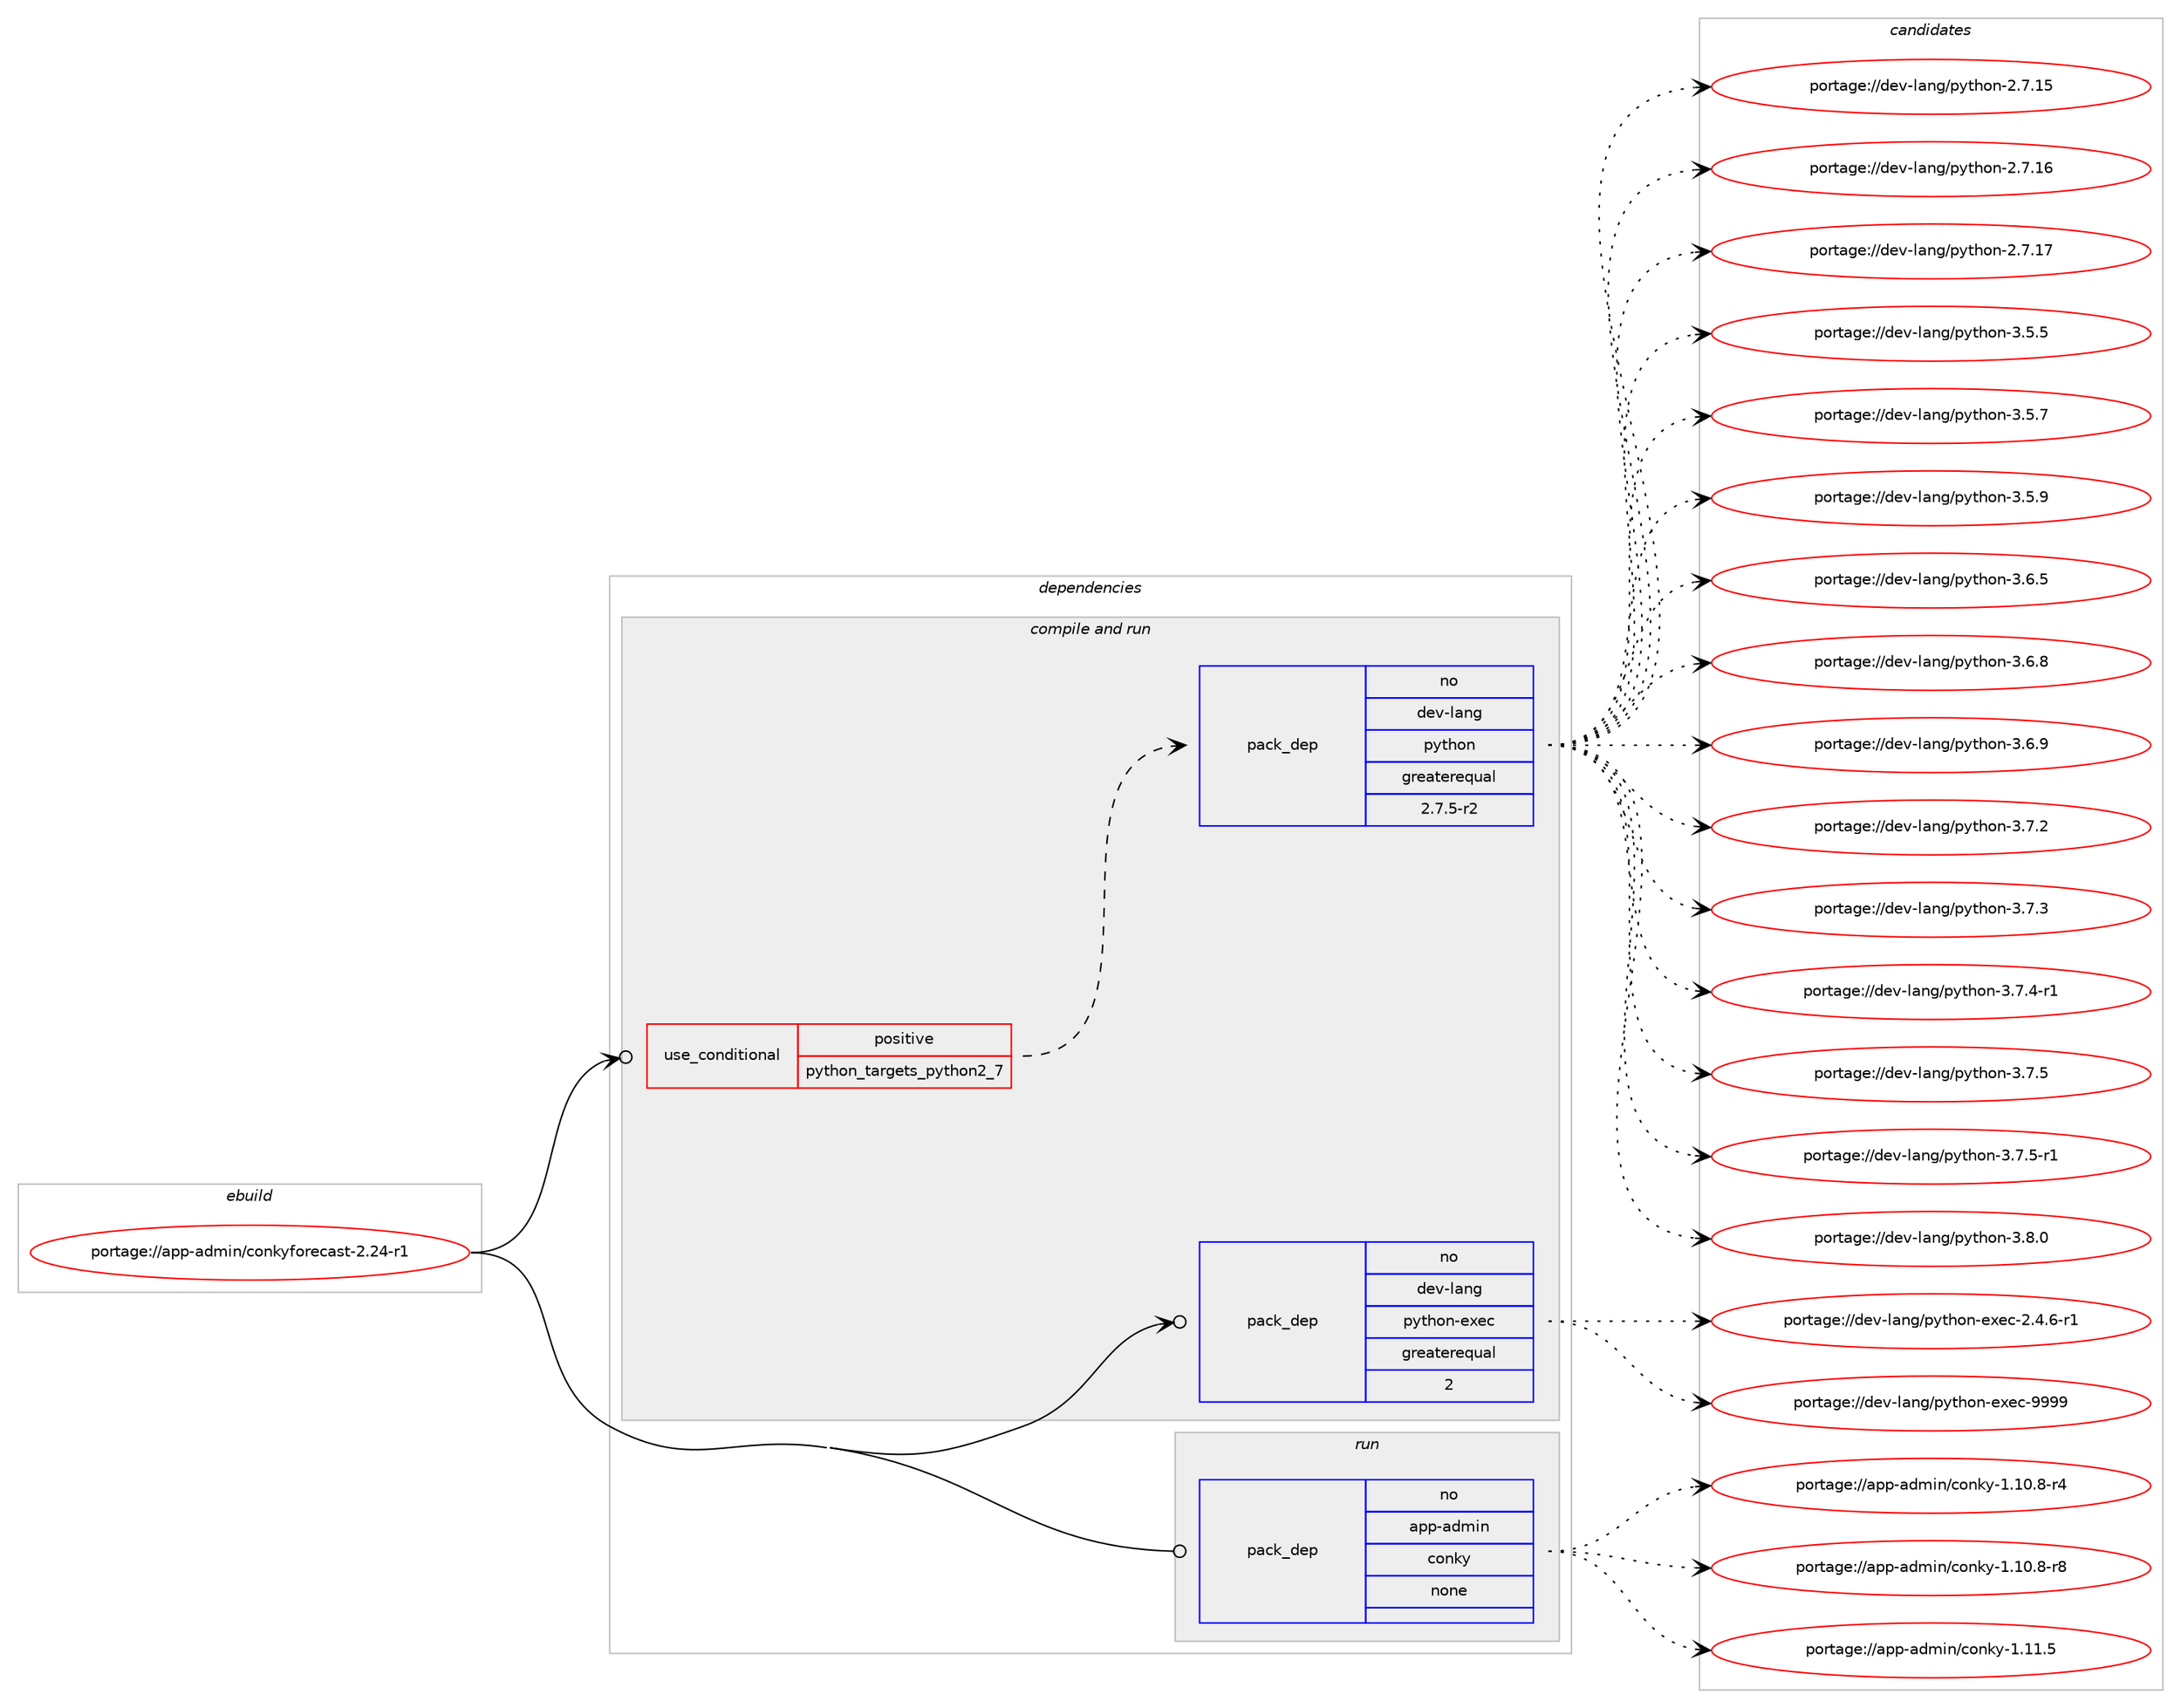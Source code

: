 digraph prolog {

# *************
# Graph options
# *************

newrank=true;
concentrate=true;
compound=true;
graph [rankdir=LR,fontname=Helvetica,fontsize=10,ranksep=1.5];#, ranksep=2.5, nodesep=0.2];
edge  [arrowhead=vee];
node  [fontname=Helvetica,fontsize=10];

# **********
# The ebuild
# **********

subgraph cluster_leftcol {
color=gray;
rank=same;
label=<<i>ebuild</i>>;
id [label="portage://app-admin/conkyforecast-2.24-r1", color=red, width=4, href="../app-admin/conkyforecast-2.24-r1.svg"];
}

# ****************
# The dependencies
# ****************

subgraph cluster_midcol {
color=gray;
label=<<i>dependencies</i>>;
subgraph cluster_compile {
fillcolor="#eeeeee";
style=filled;
label=<<i>compile</i>>;
}
subgraph cluster_compileandrun {
fillcolor="#eeeeee";
style=filled;
label=<<i>compile and run</i>>;
subgraph cond323 {
dependency1701 [label=<<TABLE BORDER="0" CELLBORDER="1" CELLSPACING="0" CELLPADDING="4"><TR><TD ROWSPAN="3" CELLPADDING="10">use_conditional</TD></TR><TR><TD>positive</TD></TR><TR><TD>python_targets_python2_7</TD></TR></TABLE>>, shape=none, color=red];
subgraph pack1349 {
dependency1702 [label=<<TABLE BORDER="0" CELLBORDER="1" CELLSPACING="0" CELLPADDING="4" WIDTH="220"><TR><TD ROWSPAN="6" CELLPADDING="30">pack_dep</TD></TR><TR><TD WIDTH="110">no</TD></TR><TR><TD>dev-lang</TD></TR><TR><TD>python</TD></TR><TR><TD>greaterequal</TD></TR><TR><TD>2.7.5-r2</TD></TR></TABLE>>, shape=none, color=blue];
}
dependency1701:e -> dependency1702:w [weight=20,style="dashed",arrowhead="vee"];
}
id:e -> dependency1701:w [weight=20,style="solid",arrowhead="odotvee"];
subgraph pack1350 {
dependency1703 [label=<<TABLE BORDER="0" CELLBORDER="1" CELLSPACING="0" CELLPADDING="4" WIDTH="220"><TR><TD ROWSPAN="6" CELLPADDING="30">pack_dep</TD></TR><TR><TD WIDTH="110">no</TD></TR><TR><TD>dev-lang</TD></TR><TR><TD>python-exec</TD></TR><TR><TD>greaterequal</TD></TR><TR><TD>2</TD></TR></TABLE>>, shape=none, color=blue];
}
id:e -> dependency1703:w [weight=20,style="solid",arrowhead="odotvee"];
}
subgraph cluster_run {
fillcolor="#eeeeee";
style=filled;
label=<<i>run</i>>;
subgraph pack1351 {
dependency1704 [label=<<TABLE BORDER="0" CELLBORDER="1" CELLSPACING="0" CELLPADDING="4" WIDTH="220"><TR><TD ROWSPAN="6" CELLPADDING="30">pack_dep</TD></TR><TR><TD WIDTH="110">no</TD></TR><TR><TD>app-admin</TD></TR><TR><TD>conky</TD></TR><TR><TD>none</TD></TR><TR><TD></TD></TR></TABLE>>, shape=none, color=blue];
}
id:e -> dependency1704:w [weight=20,style="solid",arrowhead="odot"];
}
}

# **************
# The candidates
# **************

subgraph cluster_choices {
rank=same;
color=gray;
label=<<i>candidates</i>>;

subgraph choice1349 {
color=black;
nodesep=1;
choiceportage10010111845108971101034711212111610411111045504655464953 [label="portage://dev-lang/python-2.7.15", color=red, width=4,href="../dev-lang/python-2.7.15.svg"];
choiceportage10010111845108971101034711212111610411111045504655464954 [label="portage://dev-lang/python-2.7.16", color=red, width=4,href="../dev-lang/python-2.7.16.svg"];
choiceportage10010111845108971101034711212111610411111045504655464955 [label="portage://dev-lang/python-2.7.17", color=red, width=4,href="../dev-lang/python-2.7.17.svg"];
choiceportage100101118451089711010347112121116104111110455146534653 [label="portage://dev-lang/python-3.5.5", color=red, width=4,href="../dev-lang/python-3.5.5.svg"];
choiceportage100101118451089711010347112121116104111110455146534655 [label="portage://dev-lang/python-3.5.7", color=red, width=4,href="../dev-lang/python-3.5.7.svg"];
choiceportage100101118451089711010347112121116104111110455146534657 [label="portage://dev-lang/python-3.5.9", color=red, width=4,href="../dev-lang/python-3.5.9.svg"];
choiceportage100101118451089711010347112121116104111110455146544653 [label="portage://dev-lang/python-3.6.5", color=red, width=4,href="../dev-lang/python-3.6.5.svg"];
choiceportage100101118451089711010347112121116104111110455146544656 [label="portage://dev-lang/python-3.6.8", color=red, width=4,href="../dev-lang/python-3.6.8.svg"];
choiceportage100101118451089711010347112121116104111110455146544657 [label="portage://dev-lang/python-3.6.9", color=red, width=4,href="../dev-lang/python-3.6.9.svg"];
choiceportage100101118451089711010347112121116104111110455146554650 [label="portage://dev-lang/python-3.7.2", color=red, width=4,href="../dev-lang/python-3.7.2.svg"];
choiceportage100101118451089711010347112121116104111110455146554651 [label="portage://dev-lang/python-3.7.3", color=red, width=4,href="../dev-lang/python-3.7.3.svg"];
choiceportage1001011184510897110103471121211161041111104551465546524511449 [label="portage://dev-lang/python-3.7.4-r1", color=red, width=4,href="../dev-lang/python-3.7.4-r1.svg"];
choiceportage100101118451089711010347112121116104111110455146554653 [label="portage://dev-lang/python-3.7.5", color=red, width=4,href="../dev-lang/python-3.7.5.svg"];
choiceportage1001011184510897110103471121211161041111104551465546534511449 [label="portage://dev-lang/python-3.7.5-r1", color=red, width=4,href="../dev-lang/python-3.7.5-r1.svg"];
choiceportage100101118451089711010347112121116104111110455146564648 [label="portage://dev-lang/python-3.8.0", color=red, width=4,href="../dev-lang/python-3.8.0.svg"];
dependency1702:e -> choiceportage10010111845108971101034711212111610411111045504655464953:w [style=dotted,weight="100"];
dependency1702:e -> choiceportage10010111845108971101034711212111610411111045504655464954:w [style=dotted,weight="100"];
dependency1702:e -> choiceportage10010111845108971101034711212111610411111045504655464955:w [style=dotted,weight="100"];
dependency1702:e -> choiceportage100101118451089711010347112121116104111110455146534653:w [style=dotted,weight="100"];
dependency1702:e -> choiceportage100101118451089711010347112121116104111110455146534655:w [style=dotted,weight="100"];
dependency1702:e -> choiceportage100101118451089711010347112121116104111110455146534657:w [style=dotted,weight="100"];
dependency1702:e -> choiceportage100101118451089711010347112121116104111110455146544653:w [style=dotted,weight="100"];
dependency1702:e -> choiceportage100101118451089711010347112121116104111110455146544656:w [style=dotted,weight="100"];
dependency1702:e -> choiceportage100101118451089711010347112121116104111110455146544657:w [style=dotted,weight="100"];
dependency1702:e -> choiceportage100101118451089711010347112121116104111110455146554650:w [style=dotted,weight="100"];
dependency1702:e -> choiceportage100101118451089711010347112121116104111110455146554651:w [style=dotted,weight="100"];
dependency1702:e -> choiceportage1001011184510897110103471121211161041111104551465546524511449:w [style=dotted,weight="100"];
dependency1702:e -> choiceportage100101118451089711010347112121116104111110455146554653:w [style=dotted,weight="100"];
dependency1702:e -> choiceportage1001011184510897110103471121211161041111104551465546534511449:w [style=dotted,weight="100"];
dependency1702:e -> choiceportage100101118451089711010347112121116104111110455146564648:w [style=dotted,weight="100"];
}
subgraph choice1350 {
color=black;
nodesep=1;
choiceportage10010111845108971101034711212111610411111045101120101994550465246544511449 [label="portage://dev-lang/python-exec-2.4.6-r1", color=red, width=4,href="../dev-lang/python-exec-2.4.6-r1.svg"];
choiceportage10010111845108971101034711212111610411111045101120101994557575757 [label="portage://dev-lang/python-exec-9999", color=red, width=4,href="../dev-lang/python-exec-9999.svg"];
dependency1703:e -> choiceportage10010111845108971101034711212111610411111045101120101994550465246544511449:w [style=dotted,weight="100"];
dependency1703:e -> choiceportage10010111845108971101034711212111610411111045101120101994557575757:w [style=dotted,weight="100"];
}
subgraph choice1351 {
color=black;
nodesep=1;
choiceportage9711211245971001091051104799111110107121454946494846564511452 [label="portage://app-admin/conky-1.10.8-r4", color=red, width=4,href="../app-admin/conky-1.10.8-r4.svg"];
choiceportage9711211245971001091051104799111110107121454946494846564511456 [label="portage://app-admin/conky-1.10.8-r8", color=red, width=4,href="../app-admin/conky-1.10.8-r8.svg"];
choiceportage971121124597100109105110479911111010712145494649494653 [label="portage://app-admin/conky-1.11.5", color=red, width=4,href="../app-admin/conky-1.11.5.svg"];
dependency1704:e -> choiceportage9711211245971001091051104799111110107121454946494846564511452:w [style=dotted,weight="100"];
dependency1704:e -> choiceportage9711211245971001091051104799111110107121454946494846564511456:w [style=dotted,weight="100"];
dependency1704:e -> choiceportage971121124597100109105110479911111010712145494649494653:w [style=dotted,weight="100"];
}
}

}

